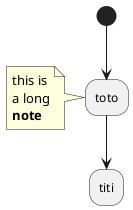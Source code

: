 {
  "sha1": "kcaoycf7o5lx9jgi3elejw8cbkdsr67",
  "insertion": {
    "when": "2024-06-03T18:59:32.845Z",
    "user": "plantuml@gmail.com"
  }
}
@startuml

(*) --> "toto"
note left
  this is
  a long
  <b>note</b>
 end note
--> "titi"

@enduml
